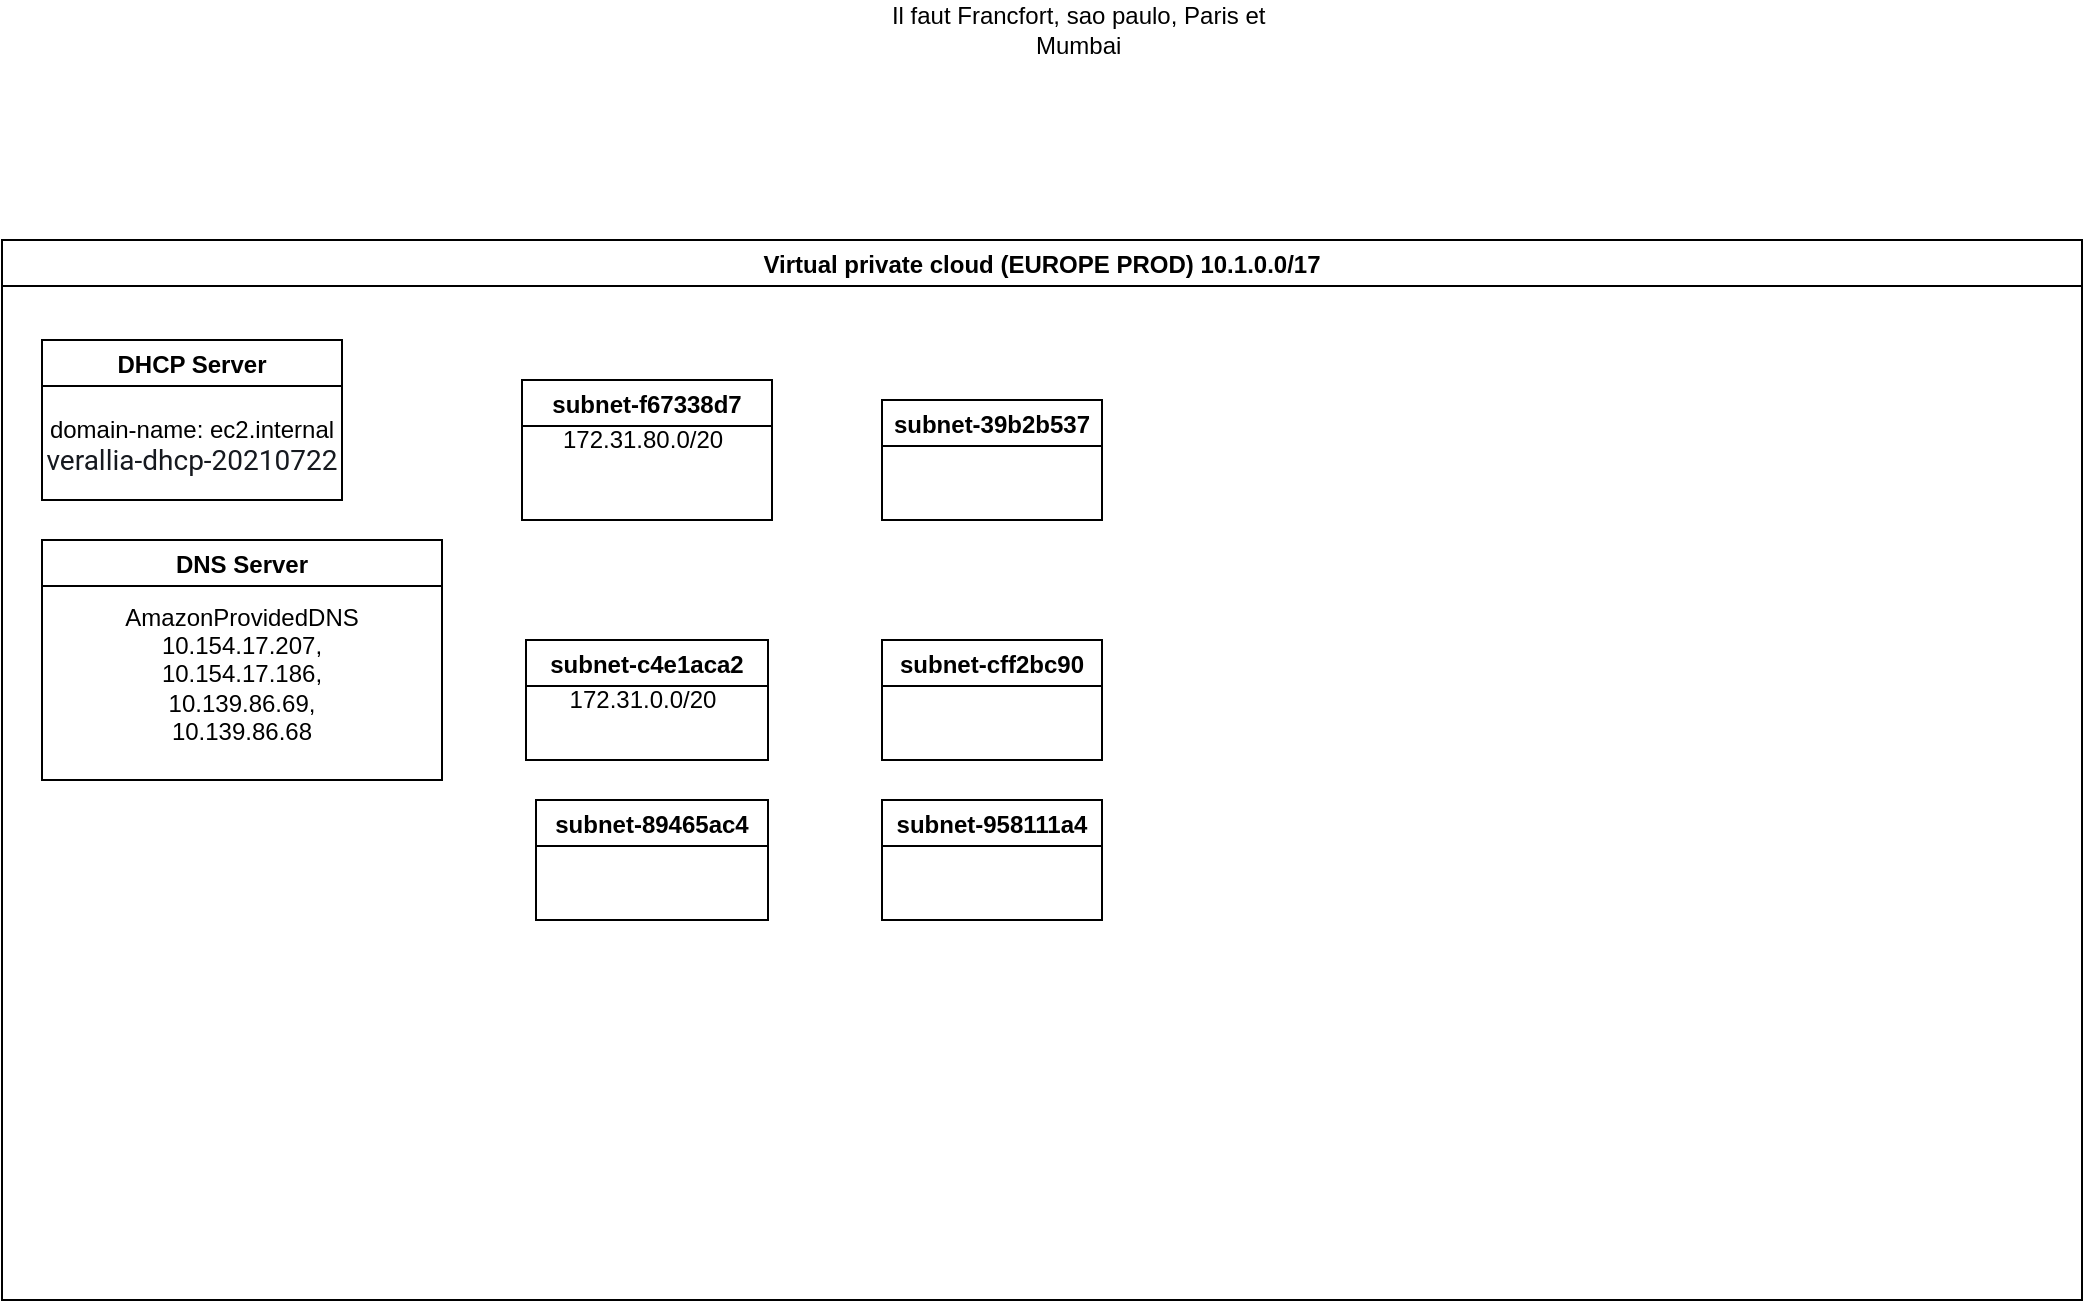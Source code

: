 <mxfile version="17.0.0" type="github"><diagram id="4M_D3Pi3umLmw-VAeziT" name="Page-1"><mxGraphModel dx="1422" dy="762" grid="1" gridSize="10" guides="1" tooltips="1" connect="1" arrows="1" fold="1" page="1" pageScale="1" pageWidth="827" pageHeight="1169" math="0" shadow="0"><root><mxCell id="0"/><mxCell id="1" parent="0"/><mxCell id="URnLaDO7650WdrLdtgV3-2" value="Virtual private cloud (EUROPE PROD) 10.1.0.0/17" style="swimlane;" parent="1" vertex="1"><mxGeometry x="550" y="130" width="1040" height="530" as="geometry"/></mxCell><mxCell id="URnLaDO7650WdrLdtgV3-11" value="subnet-c4e1aca2" style="swimlane;" parent="URnLaDO7650WdrLdtgV3-2" vertex="1"><mxGeometry x="262" y="200" width="121" height="60" as="geometry"/></mxCell><mxCell id="URnLaDO7650WdrLdtgV3-29" value="172.31.0.0/20" style="text;html=1;align=center;verticalAlign=middle;resizable=0;points=[];autosize=1;strokeColor=none;fillColor=none;" parent="URnLaDO7650WdrLdtgV3-11" vertex="1"><mxGeometry x="13" y="20" width="90" height="20" as="geometry"/></mxCell><mxCell id="URnLaDO7650WdrLdtgV3-16" value="subnet-f67338d7" style="swimlane;" parent="URnLaDO7650WdrLdtgV3-2" vertex="1"><mxGeometry x="260" y="70" width="125" height="70" as="geometry"/></mxCell><mxCell id="URnLaDO7650WdrLdtgV3-15" value="subnet-958111a4" style="swimlane;" parent="URnLaDO7650WdrLdtgV3-2" vertex="1"><mxGeometry x="440" y="280" width="110" height="60" as="geometry"/></mxCell><mxCell id="URnLaDO7650WdrLdtgV3-14" value="subnet-89465ac4" style="swimlane;" parent="URnLaDO7650WdrLdtgV3-2" vertex="1"><mxGeometry x="267" y="280" width="116" height="60" as="geometry"/></mxCell><mxCell id="URnLaDO7650WdrLdtgV3-13" value="subnet-39b2b537" style="swimlane;" parent="URnLaDO7650WdrLdtgV3-2" vertex="1"><mxGeometry x="440" y="80" width="110" height="60" as="geometry"/></mxCell><mxCell id="URnLaDO7650WdrLdtgV3-12" value="subnet-cff2bc90" style="swimlane;" parent="URnLaDO7650WdrLdtgV3-2" vertex="1"><mxGeometry x="440" y="200" width="110" height="60" as="geometry"/></mxCell><mxCell id="URnLaDO7650WdrLdtgV3-3" value="DHCP Server" style="swimlane;startSize=23;" parent="URnLaDO7650WdrLdtgV3-2" vertex="1"><mxGeometry x="20" y="50" width="150" height="80" as="geometry"/></mxCell><mxCell id="URnLaDO7650WdrLdtgV3-5" value="domain-name: ec2.internal&lt;br&gt;&lt;span class=&quot;gmail-&quot;&gt;&lt;span style=&quot;font-size: 10.5pt ; font-family: &amp;#34;roboto&amp;#34; ; color: #16191f&quot;&gt;verallia-dhcp-20210722&lt;/span&gt;&lt;/span&gt;" style="text;html=1;strokeColor=none;fillColor=none;align=center;verticalAlign=middle;whiteSpace=wrap;rounded=0;" parent="URnLaDO7650WdrLdtgV3-3" vertex="1"><mxGeometry y="25" width="150" height="55" as="geometry"/></mxCell><mxCell id="URnLaDO7650WdrLdtgV3-6" value="DNS Server" style="swimlane;" parent="URnLaDO7650WdrLdtgV3-2" vertex="1"><mxGeometry x="20" y="150" width="200" height="120" as="geometry"/></mxCell><mxCell id="URnLaDO7650WdrLdtgV3-7" value="AmazonProvidedDNS&lt;br&gt;&lt;span&gt;10.154.17.207, 10.154.17.186, 10.139.86.69,&lt;br&gt;&lt;/span&gt;&lt;span&gt;10.139.86.68&lt;/span&gt;&lt;br&gt;&lt;p class=&quot;MsoNormal&quot;&gt;&lt;/p&gt;" style="text;html=1;strokeColor=none;fillColor=none;align=center;verticalAlign=middle;whiteSpace=wrap;rounded=0;" parent="URnLaDO7650WdrLdtgV3-6" vertex="1"><mxGeometry x="25" y="45" width="150" height="55" as="geometry"/></mxCell><mxCell id="URnLaDO7650WdrLdtgV3-28" value="172.31.80.0/20" style="text;html=1;align=center;verticalAlign=middle;resizable=0;points=[];autosize=1;strokeColor=none;fillColor=none;" parent="1" vertex="1"><mxGeometry x="820" y="220" width="100" height="20" as="geometry"/></mxCell><mxCell id="VcifqLUfII9H0ngbjGMm-1" value="Il faut Francfort, sao paulo, Paris et&amp;nbsp; Mumbai&amp;nbsp;" style="text;html=1;strokeColor=none;fillColor=none;align=center;verticalAlign=middle;whiteSpace=wrap;rounded=0;" vertex="1" parent="1"><mxGeometry x="990" y="10" width="200" height="30" as="geometry"/></mxCell></root></mxGraphModel></diagram></mxfile>